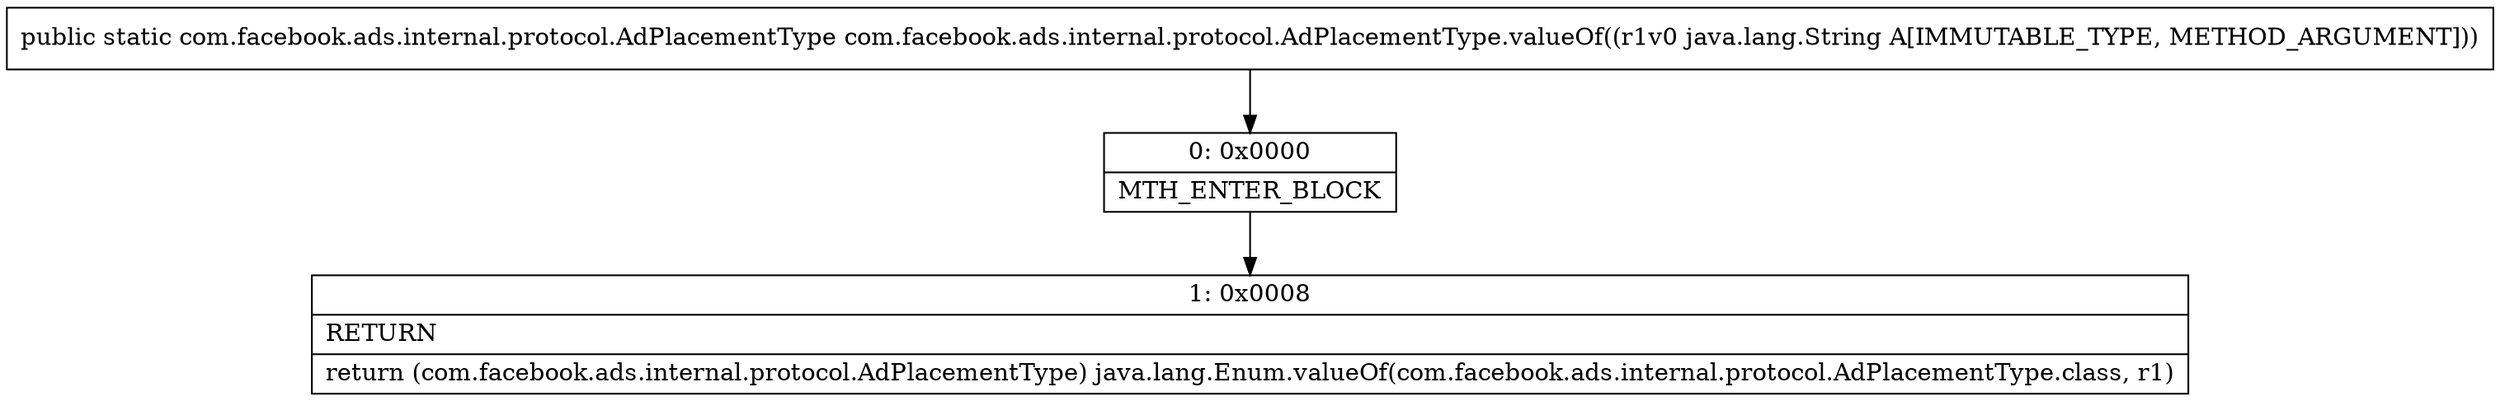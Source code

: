 digraph "CFG forcom.facebook.ads.internal.protocol.AdPlacementType.valueOf(Ljava\/lang\/String;)Lcom\/facebook\/ads\/internal\/protocol\/AdPlacementType;" {
Node_0 [shape=record,label="{0\:\ 0x0000|MTH_ENTER_BLOCK\l}"];
Node_1 [shape=record,label="{1\:\ 0x0008|RETURN\l|return (com.facebook.ads.internal.protocol.AdPlacementType) java.lang.Enum.valueOf(com.facebook.ads.internal.protocol.AdPlacementType.class, r1)\l}"];
MethodNode[shape=record,label="{public static com.facebook.ads.internal.protocol.AdPlacementType com.facebook.ads.internal.protocol.AdPlacementType.valueOf((r1v0 java.lang.String A[IMMUTABLE_TYPE, METHOD_ARGUMENT])) }"];
MethodNode -> Node_0;
Node_0 -> Node_1;
}

